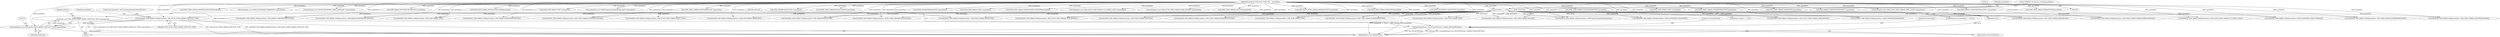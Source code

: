 digraph "0_Android_560ccdb509a7b86186fac0fce1b25bd9a3e6a6e8_5@pointer" {
"1001140" [label="(Call,*pParam =\n                         reinterpret_cast<OMX_QCOM_VIDEO_PARAM_LTRCOUNT_TYPE*>(paramData))"];
"1001142" [label="(Call,reinterpret_cast<OMX_QCOM_VIDEO_PARAM_LTRCOUNT_TYPE*>(paramData))"];
"1001134" [label="(Call,VALIDATE_OMX_PARAM_DATA(paramData, OMX_QCOM_VIDEO_PARAM_LTRCOUNT_TYPE))"];
"1000138" [label="(Call,paramData == NULL)"];
"1000109" [label="(MethodParameterIn,OMX_INOUT OMX_PTR     paramData)"];
"1001145" [label="(Call,memcpy(pParam, &m_sParamLTRCount, sizeof(m_sParamLTRCount)))"];
"1000586" [label="(Call,(OMX_VIDEO_PARAM_PROFILELEVELTYPE*)paramData)"];
"1000649" [label="(Call,VALIDATE_OMX_PARAM_DATA(paramData, OMX_PARAM_COMPONENTROLETYPE))"];
"1001134" [label="(Call,VALIDATE_OMX_PARAM_DATA(paramData, OMX_QCOM_VIDEO_PARAM_LTRCOUNT_TYPE))"];
"1001162" [label="(Call,reinterpret_cast<QOMX_EXTNINDEX_PARAMTYPE*>(paramData))"];
"1001422" [label="(Call,reinterpret_cast<QOMX_EXTNINDEX_VIDEO_INITIALQP *>(paramData))"];
"1001166" [label="(Call,pParam->pData == NULL)"];
"1000620" [label="(Call,VALIDATE_OMX_PARAM_DATA(paramData, OMX_PORT_PARAM_TYPE))"];
"1000109" [label="(MethodParameterIn,OMX_INOUT OMX_PTR     paramData)"];
"1000714" [label="(Call,(OMX_PARAM_BUFFERSUPPLIERTYPE*) paramData)"];
"1001147" [label="(Call,&m_sParamLTRCount)"];
"1000139" [label="(Identifier,paramData)"];
"1001291" [label="(Call,VALIDATE_OMX_PARAM_DATA(paramData, QOMX_VIDEO_HIERARCHICALLAYERS))"];
"1000544" [label="(Call,VALIDATE_OMX_PARAM_DATA(paramData, OMX_VIDEO_PARAM_PROFILELEVELTYPE))"];
"1000550" [label="(Call,(OMX_VIDEO_PARAM_PROFILELEVELTYPE*)paramData)"];
"1000926" [label="(Call,VALIDATE_OMX_PARAM_DATA(paramData, QOMX_INDEXEXTRADATATYPE))"];
"1000305" [label="(Call,(OMX_PORT_PARAM_TYPE *) paramData)"];
"1000138" [label="(Call,paramData == NULL)"];
"1001151" [label="(ControlStructure,break;)"];
"1001140" [label="(Call,*pParam =\n                         reinterpret_cast<OMX_QCOM_VIDEO_PARAM_LTRCOUNT_TYPE*>(paramData))"];
"1000873" [label="(Call,reinterpret_cast<OMXComponentCapabilityFlagsType*>(paramData))"];
"1000708" [label="(Call,VALIDATE_OMX_PARAM_DATA(paramData, OMX_PARAM_BUFFERSUPPLIERTYPE))"];
"1000137" [label="(ControlStructure,if (paramData == NULL))"];
"1001444" [label="(MethodReturn,OMX_ERRORTYPE)"];
"1000580" [label="(Call,VALIDATE_OMX_PARAM_DATA(paramData, OMX_VIDEO_PARAM_PROFILELEVELTYPE))"];
"1000325" [label="(Call,(OMX_VIDEO_PARAM_PORTFORMATTYPE *)paramData)"];
"1001154" [label="(Call,VALIDATE_OMX_PARAM_DATA(paramData, QOMX_EXTNINDEX_PARAMTYPE))"];
"1001381" [label="(Call,VALIDATE_OMX_PARAM_DATA(paramData, OMX_QCOM_VIDEO_PARAM_PEAK_BITRATE))"];
"1000694" [label="(Call,(OMX_PRIORITYMGMTTYPE *) paramData)"];
"1001297" [label="(Call,(QOMX_VIDEO_HIERARCHICALLAYERS*) paramData)"];
"1000319" [label="(Call,VALIDATE_OMX_PARAM_DATA(paramData, OMX_VIDEO_PARAM_PORTFORMATTYPE))"];
"1000484" [label="(Call,VALIDATE_OMX_PARAM_DATA(paramData, OMX_VIDEO_PARAM_AVCTYPE))"];
"1000780" [label="(Call,VALIDATE_OMX_PARAM_DATA(paramData, OMX_QCOM_VIDEO_PARAM_QPRANGETYPE))"];
"1000934" [label="(Call,(QOMX_INDEXEXTRADATATYPE *)paramData)"];
"1001142" [label="(Call,reinterpret_cast<OMX_QCOM_VIDEO_PARAM_LTRCOUNT_TYPE*>(paramData))"];
"1000606" [label="(Call,(OMX_PORT_PARAM_TYPE *) paramData)"];
"1000806" [label="(Call,(OMX_VIDEO_PARAM_ERRORCORRECTIONTYPE*)paramData)"];
"1001353" [label="(Call,reinterpret_cast<OMX_QCOM_VIDEO_PARAM_VUI_TIMING_INFO*>(paramData))"];
"1001388" [label="(Call,reinterpret_cast<OMX_QCOM_VIDEO_PARAM_PEAK_BITRATE*>(paramData))"];
"1001144" [label="(Identifier,paramData)"];
"1001135" [label="(Identifier,paramData)"];
"1000490" [label="(Call,(OMX_VIDEO_PARAM_AVCTYPE*)paramData)"];
"1001149" [label="(Call,sizeof(m_sParamLTRCount))"];
"1001346" [label="(Call,VALIDATE_OMX_PARAM_DATA(paramData, OMX_QCOM_VIDEO_PARAM_VUI_TIMING_INFO))"];
"1000153" [label="(Call,VALIDATE_OMX_PARAM_DATA(paramData, OMX_PARAM_PORTDEFINITIONTYPE))"];
"1001311" [label="(Call,VALIDATE_OMX_PARAM_DATA(paramData, OMX_QCOM_VIDEO_PARAM_PERF_LEVEL))"];
"1001138" [label="(Literal,\"get_parameter: OMX_QcomIndexParamVideoLTRCount\")"];
"1000786" [label="(Call,(OMX_QCOM_VIDEO_PARAM_QPRANGETYPE*) paramData)"];
"1000688" [label="(Call,VALIDATE_OMX_PARAM_DATA(paramData, OMX_PRIORITYMGMTTYPE))"];
"1000470" [label="(Call,(OMX_VIDEO_PARAM_H263TYPE*)paramData)"];
"1000444" [label="(Call,VALIDATE_OMX_PARAM_DATA(paramData, OMX_VIDEO_PARAM_MPEG4TYPE))"];
"1001146" [label="(Identifier,pParam)"];
"1001071" [label="(Call,(QOMX_EXTNINDEX_RANGETYPE *)paramData)"];
"1000464" [label="(Call,VALIDATE_OMX_PARAM_DATA(paramData, OMX_VIDEO_PARAM_H263TYPE))"];
"1000600" [label="(Call,VALIDATE_OMX_PARAM_DATA(paramData, OMX_PORT_PARAM_TYPE))"];
"1000299" [label="(Call,VALIDATE_OMX_PARAM_DATA(paramData, OMX_PORT_PARAM_TYPE))"];
"1000867" [label="(Call,VALIDATE_OMX_PARAM_DATA(paramData, OMXComponentCapabilityFlagsType))"];
"1001145" [label="(Call,memcpy(pParam, &m_sParamLTRCount, sizeof(m_sParamLTRCount)))"];
"1001136" [label="(Identifier,OMX_QCOM_VIDEO_PARAM_LTRCOUNT_TYPE)"];
"1001063" [label="(Call,VALIDATE_OMX_PARAM_DATA(paramData, QOMX_EXTNINDEX_RANGETYPE))"];
"1000766" [label="(Call,(OMX_VIDEO_PARAM_QUANTIZATIONTYPE*) paramData)"];
"1001133" [label="(Block,)"];
"1000408" [label="(Call,VALIDATE_OMX_PARAM_DATA(paramData, OMX_VIDEO_PARAM_BITRATETYPE))"];
"1000143" [label="(Literal,\"ERROR: Get Param in Invalid paramData\")"];
"1000800" [label="(Call,VALIDATE_OMX_PARAM_DATA(paramData, OMX_VIDEO_PARAM_ERRORCORRECTIONTYPE))"];
"1000626" [label="(Call,(OMX_PORT_PARAM_TYPE *) paramData)"];
"1000841" [label="(Call,(OMX_VIDEO_PARAM_INTRAREFRESHTYPE*)paramData)"];
"1000140" [label="(Identifier,NULL)"];
"1001416" [label="(Call,VALIDATE_OMX_PARAM_DATA(paramData, QOMX_EXTNINDEX_VIDEO_INITIALQP))"];
"1000450" [label="(Call,(OMX_VIDEO_PARAM_MPEG4TYPE*)paramData)"];
"1000159" [label="(Call,(OMX_PARAM_PORTDEFINITIONTYPE *) paramData)"];
"1001318" [label="(Call,reinterpret_cast<OMX_QCOM_VIDEO_PARAM_PERF_LEVEL*>(paramData))"];
"1000835" [label="(Call,VALIDATE_OMX_PARAM_DATA(paramData, OMX_VIDEO_PARAM_INTRAREFRESHTYPE))"];
"1000655" [label="(Call,(OMX_PARAM_COMPONENTROLETYPE *) paramData)"];
"1000760" [label="(Call,VALIDATE_OMX_PARAM_DATA(paramData, OMX_VIDEO_PARAM_QUANTIZATIONTYPE))"];
"1001141" [label="(Identifier,pParam)"];
"1000414" [label="(Call,(OMX_VIDEO_PARAM_BITRATETYPE*)paramData)"];
"1001140" -> "1001133"  [label="AST: "];
"1001140" -> "1001142"  [label="CFG: "];
"1001141" -> "1001140"  [label="AST: "];
"1001142" -> "1001140"  [label="AST: "];
"1001146" -> "1001140"  [label="CFG: "];
"1001140" -> "1001444"  [label="DDG: reinterpret_cast<OMX_QCOM_VIDEO_PARAM_LTRCOUNT_TYPE*>(paramData)"];
"1001142" -> "1001140"  [label="DDG: paramData"];
"1001140" -> "1001145"  [label="DDG: pParam"];
"1001142" -> "1001144"  [label="CFG: "];
"1001143" -> "1001142"  [label="AST: "];
"1001144" -> "1001142"  [label="AST: "];
"1001142" -> "1001444"  [label="DDG: paramData"];
"1001134" -> "1001142"  [label="DDG: paramData"];
"1000109" -> "1001142"  [label="DDG: paramData"];
"1001134" -> "1001133"  [label="AST: "];
"1001134" -> "1001136"  [label="CFG: "];
"1001135" -> "1001134"  [label="AST: "];
"1001136" -> "1001134"  [label="AST: "];
"1001138" -> "1001134"  [label="CFG: "];
"1001134" -> "1001444"  [label="DDG: VALIDATE_OMX_PARAM_DATA(paramData, OMX_QCOM_VIDEO_PARAM_LTRCOUNT_TYPE)"];
"1001134" -> "1001444"  [label="DDG: OMX_QCOM_VIDEO_PARAM_LTRCOUNT_TYPE"];
"1000138" -> "1001134"  [label="DDG: paramData"];
"1000109" -> "1001134"  [label="DDG: paramData"];
"1000138" -> "1000137"  [label="AST: "];
"1000138" -> "1000140"  [label="CFG: "];
"1000139" -> "1000138"  [label="AST: "];
"1000140" -> "1000138"  [label="AST: "];
"1000143" -> "1000138"  [label="CFG: "];
"1000148" -> "1000138"  [label="CFG: "];
"1000138" -> "1001444"  [label="DDG: paramData"];
"1000138" -> "1001444"  [label="DDG: NULL"];
"1000138" -> "1001444"  [label="DDG: paramData == NULL"];
"1000109" -> "1000138"  [label="DDG: paramData"];
"1000138" -> "1000153"  [label="DDG: paramData"];
"1000138" -> "1000299"  [label="DDG: paramData"];
"1000138" -> "1000319"  [label="DDG: paramData"];
"1000138" -> "1000408"  [label="DDG: paramData"];
"1000138" -> "1000444"  [label="DDG: paramData"];
"1000138" -> "1000464"  [label="DDG: paramData"];
"1000138" -> "1000484"  [label="DDG: paramData"];
"1000138" -> "1000544"  [label="DDG: paramData"];
"1000138" -> "1000580"  [label="DDG: paramData"];
"1000138" -> "1000600"  [label="DDG: paramData"];
"1000138" -> "1000620"  [label="DDG: paramData"];
"1000138" -> "1000649"  [label="DDG: paramData"];
"1000138" -> "1000688"  [label="DDG: paramData"];
"1000138" -> "1000708"  [label="DDG: paramData"];
"1000138" -> "1000760"  [label="DDG: paramData"];
"1000138" -> "1000780"  [label="DDG: paramData"];
"1000138" -> "1000800"  [label="DDG: paramData"];
"1000138" -> "1000835"  [label="DDG: paramData"];
"1000138" -> "1000867"  [label="DDG: paramData"];
"1000138" -> "1000926"  [label="DDG: paramData"];
"1000138" -> "1001063"  [label="DDG: paramData"];
"1000138" -> "1001154"  [label="DDG: paramData"];
"1000138" -> "1001166"  [label="DDG: NULL"];
"1000138" -> "1001291"  [label="DDG: paramData"];
"1000138" -> "1001311"  [label="DDG: paramData"];
"1000138" -> "1001346"  [label="DDG: paramData"];
"1000138" -> "1001381"  [label="DDG: paramData"];
"1000138" -> "1001416"  [label="DDG: paramData"];
"1000109" -> "1000106"  [label="AST: "];
"1000109" -> "1001444"  [label="DDG: paramData"];
"1000109" -> "1000153"  [label="DDG: paramData"];
"1000109" -> "1000159"  [label="DDG: paramData"];
"1000109" -> "1000299"  [label="DDG: paramData"];
"1000109" -> "1000305"  [label="DDG: paramData"];
"1000109" -> "1000319"  [label="DDG: paramData"];
"1000109" -> "1000325"  [label="DDG: paramData"];
"1000109" -> "1000408"  [label="DDG: paramData"];
"1000109" -> "1000414"  [label="DDG: paramData"];
"1000109" -> "1000444"  [label="DDG: paramData"];
"1000109" -> "1000450"  [label="DDG: paramData"];
"1000109" -> "1000464"  [label="DDG: paramData"];
"1000109" -> "1000470"  [label="DDG: paramData"];
"1000109" -> "1000484"  [label="DDG: paramData"];
"1000109" -> "1000490"  [label="DDG: paramData"];
"1000109" -> "1000544"  [label="DDG: paramData"];
"1000109" -> "1000550"  [label="DDG: paramData"];
"1000109" -> "1000580"  [label="DDG: paramData"];
"1000109" -> "1000586"  [label="DDG: paramData"];
"1000109" -> "1000600"  [label="DDG: paramData"];
"1000109" -> "1000606"  [label="DDG: paramData"];
"1000109" -> "1000620"  [label="DDG: paramData"];
"1000109" -> "1000626"  [label="DDG: paramData"];
"1000109" -> "1000649"  [label="DDG: paramData"];
"1000109" -> "1000655"  [label="DDG: paramData"];
"1000109" -> "1000688"  [label="DDG: paramData"];
"1000109" -> "1000694"  [label="DDG: paramData"];
"1000109" -> "1000708"  [label="DDG: paramData"];
"1000109" -> "1000714"  [label="DDG: paramData"];
"1000109" -> "1000760"  [label="DDG: paramData"];
"1000109" -> "1000766"  [label="DDG: paramData"];
"1000109" -> "1000780"  [label="DDG: paramData"];
"1000109" -> "1000786"  [label="DDG: paramData"];
"1000109" -> "1000800"  [label="DDG: paramData"];
"1000109" -> "1000806"  [label="DDG: paramData"];
"1000109" -> "1000835"  [label="DDG: paramData"];
"1000109" -> "1000841"  [label="DDG: paramData"];
"1000109" -> "1000867"  [label="DDG: paramData"];
"1000109" -> "1000873"  [label="DDG: paramData"];
"1000109" -> "1000926"  [label="DDG: paramData"];
"1000109" -> "1000934"  [label="DDG: paramData"];
"1000109" -> "1001063"  [label="DDG: paramData"];
"1000109" -> "1001071"  [label="DDG: paramData"];
"1000109" -> "1001154"  [label="DDG: paramData"];
"1000109" -> "1001162"  [label="DDG: paramData"];
"1000109" -> "1001291"  [label="DDG: paramData"];
"1000109" -> "1001297"  [label="DDG: paramData"];
"1000109" -> "1001311"  [label="DDG: paramData"];
"1000109" -> "1001318"  [label="DDG: paramData"];
"1000109" -> "1001346"  [label="DDG: paramData"];
"1000109" -> "1001353"  [label="DDG: paramData"];
"1000109" -> "1001381"  [label="DDG: paramData"];
"1000109" -> "1001388"  [label="DDG: paramData"];
"1000109" -> "1001416"  [label="DDG: paramData"];
"1000109" -> "1001422"  [label="DDG: paramData"];
"1001145" -> "1001133"  [label="AST: "];
"1001145" -> "1001149"  [label="CFG: "];
"1001146" -> "1001145"  [label="AST: "];
"1001147" -> "1001145"  [label="AST: "];
"1001149" -> "1001145"  [label="AST: "];
"1001151" -> "1001145"  [label="CFG: "];
"1001145" -> "1001444"  [label="DDG: pParam"];
"1001145" -> "1001444"  [label="DDG: memcpy(pParam, &m_sParamLTRCount, sizeof(m_sParamLTRCount))"];
"1001145" -> "1001444"  [label="DDG: &m_sParamLTRCount"];
}

